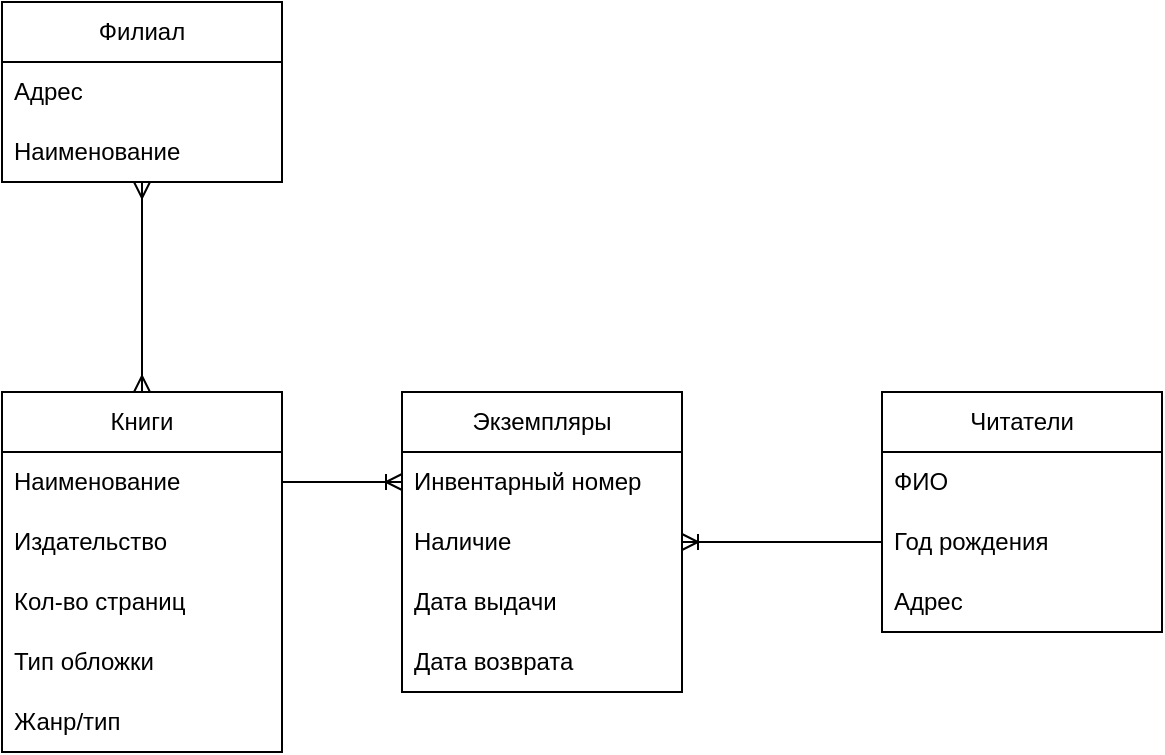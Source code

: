 <mxfile version="24.4.0" type="device">
  <diagram name="Страница — 1" id="7kIdqPs1XcDaO2PSS_tb">
    <mxGraphModel dx="1509" dy="824" grid="1" gridSize="10" guides="1" tooltips="1" connect="1" arrows="1" fold="1" page="1" pageScale="1" pageWidth="827" pageHeight="1169" math="0" shadow="0">
      <root>
        <mxCell id="0" />
        <mxCell id="1" parent="0" />
        <mxCell id="WGAlh1RUvDZKrFWjsx3Y-1" value="Филиал" style="swimlane;fontStyle=0;childLayout=stackLayout;horizontal=1;startSize=30;horizontalStack=0;resizeParent=1;resizeParentMax=0;resizeLast=0;collapsible=1;marginBottom=0;whiteSpace=wrap;html=1;" vertex="1" parent="1">
          <mxGeometry x="110" y="300" width="140" height="90" as="geometry" />
        </mxCell>
        <mxCell id="WGAlh1RUvDZKrFWjsx3Y-3" value="Адрес" style="text;strokeColor=none;fillColor=none;align=left;verticalAlign=middle;spacingLeft=4;spacingRight=4;overflow=hidden;points=[[0,0.5],[1,0.5]];portConstraint=eastwest;rotatable=0;whiteSpace=wrap;html=1;" vertex="1" parent="WGAlh1RUvDZKrFWjsx3Y-1">
          <mxGeometry y="30" width="140" height="30" as="geometry" />
        </mxCell>
        <mxCell id="WGAlh1RUvDZKrFWjsx3Y-45" value="Наименование" style="text;strokeColor=none;fillColor=none;align=left;verticalAlign=middle;spacingLeft=4;spacingRight=4;overflow=hidden;points=[[0,0.5],[1,0.5]];portConstraint=eastwest;rotatable=0;whiteSpace=wrap;html=1;" vertex="1" parent="WGAlh1RUvDZKrFWjsx3Y-1">
          <mxGeometry y="60" width="140" height="30" as="geometry" />
        </mxCell>
        <mxCell id="WGAlh1RUvDZKrFWjsx3Y-8" value="Читатели" style="swimlane;fontStyle=0;childLayout=stackLayout;horizontal=1;startSize=30;horizontalStack=0;resizeParent=1;resizeParentMax=0;resizeLast=0;collapsible=1;marginBottom=0;whiteSpace=wrap;html=1;" vertex="1" parent="1">
          <mxGeometry x="550" y="495" width="140" height="120" as="geometry" />
        </mxCell>
        <mxCell id="WGAlh1RUvDZKrFWjsx3Y-9" value="ФИО" style="text;strokeColor=none;fillColor=none;align=left;verticalAlign=middle;spacingLeft=4;spacingRight=4;overflow=hidden;points=[[0,0.5],[1,0.5]];portConstraint=eastwest;rotatable=0;whiteSpace=wrap;html=1;" vertex="1" parent="WGAlh1RUvDZKrFWjsx3Y-8">
          <mxGeometry y="30" width="140" height="30" as="geometry" />
        </mxCell>
        <mxCell id="WGAlh1RUvDZKrFWjsx3Y-10" value="Год рождения" style="text;strokeColor=none;fillColor=none;align=left;verticalAlign=middle;spacingLeft=4;spacingRight=4;overflow=hidden;points=[[0,0.5],[1,0.5]];portConstraint=eastwest;rotatable=0;whiteSpace=wrap;html=1;" vertex="1" parent="WGAlh1RUvDZKrFWjsx3Y-8">
          <mxGeometry y="60" width="140" height="30" as="geometry" />
        </mxCell>
        <mxCell id="WGAlh1RUvDZKrFWjsx3Y-53" value="Адрес" style="text;strokeColor=none;fillColor=none;align=left;verticalAlign=middle;spacingLeft=4;spacingRight=4;overflow=hidden;points=[[0,0.5],[1,0.5]];portConstraint=eastwest;rotatable=0;whiteSpace=wrap;html=1;" vertex="1" parent="WGAlh1RUvDZKrFWjsx3Y-8">
          <mxGeometry y="90" width="140" height="30" as="geometry" />
        </mxCell>
        <mxCell id="WGAlh1RUvDZKrFWjsx3Y-19" value="Экземпляры" style="swimlane;fontStyle=0;childLayout=stackLayout;horizontal=1;startSize=30;horizontalStack=0;resizeParent=1;resizeParentMax=0;resizeLast=0;collapsible=1;marginBottom=0;whiteSpace=wrap;html=1;" vertex="1" parent="1">
          <mxGeometry x="310" y="495" width="140" height="150" as="geometry" />
        </mxCell>
        <mxCell id="WGAlh1RUvDZKrFWjsx3Y-20" value="Инвентарный номер" style="text;strokeColor=none;fillColor=none;align=left;verticalAlign=middle;spacingLeft=4;spacingRight=4;overflow=hidden;points=[[0,0.5],[1,0.5]];portConstraint=eastwest;rotatable=0;whiteSpace=wrap;html=1;" vertex="1" parent="WGAlh1RUvDZKrFWjsx3Y-19">
          <mxGeometry y="30" width="140" height="30" as="geometry" />
        </mxCell>
        <mxCell id="WGAlh1RUvDZKrFWjsx3Y-21" value="Наличие" style="text;strokeColor=none;fillColor=none;align=left;verticalAlign=middle;spacingLeft=4;spacingRight=4;overflow=hidden;points=[[0,0.5],[1,0.5]];portConstraint=eastwest;rotatable=0;whiteSpace=wrap;html=1;" vertex="1" parent="WGAlh1RUvDZKrFWjsx3Y-19">
          <mxGeometry y="60" width="140" height="30" as="geometry" />
        </mxCell>
        <mxCell id="WGAlh1RUvDZKrFWjsx3Y-48" value="Дата выдачи" style="text;strokeColor=none;fillColor=none;align=left;verticalAlign=middle;spacingLeft=4;spacingRight=4;overflow=hidden;points=[[0,0.5],[1,0.5]];portConstraint=eastwest;rotatable=0;whiteSpace=wrap;html=1;" vertex="1" parent="WGAlh1RUvDZKrFWjsx3Y-19">
          <mxGeometry y="90" width="140" height="30" as="geometry" />
        </mxCell>
        <mxCell id="WGAlh1RUvDZKrFWjsx3Y-50" value="Дата возврата" style="text;strokeColor=none;fillColor=none;align=left;verticalAlign=middle;spacingLeft=4;spacingRight=4;overflow=hidden;points=[[0,0.5],[1,0.5]];portConstraint=eastwest;rotatable=0;whiteSpace=wrap;html=1;" vertex="1" parent="WGAlh1RUvDZKrFWjsx3Y-19">
          <mxGeometry y="120" width="140" height="30" as="geometry" />
        </mxCell>
        <mxCell id="WGAlh1RUvDZKrFWjsx3Y-26" value="Книги" style="swimlane;fontStyle=0;childLayout=stackLayout;horizontal=1;startSize=30;horizontalStack=0;resizeParent=1;resizeParentMax=0;resizeLast=0;collapsible=1;marginBottom=0;whiteSpace=wrap;html=1;" vertex="1" parent="1">
          <mxGeometry x="110" y="495" width="140" height="180" as="geometry" />
        </mxCell>
        <mxCell id="WGAlh1RUvDZKrFWjsx3Y-27" value="Наименование" style="text;strokeColor=none;fillColor=none;align=left;verticalAlign=middle;spacingLeft=4;spacingRight=4;overflow=hidden;points=[[0,0.5],[1,0.5]];portConstraint=eastwest;rotatable=0;whiteSpace=wrap;html=1;" vertex="1" parent="WGAlh1RUvDZKrFWjsx3Y-26">
          <mxGeometry y="30" width="140" height="30" as="geometry" />
        </mxCell>
        <mxCell id="WGAlh1RUvDZKrFWjsx3Y-28" value="Издательство" style="text;strokeColor=none;fillColor=none;align=left;verticalAlign=middle;spacingLeft=4;spacingRight=4;overflow=hidden;points=[[0,0.5],[1,0.5]];portConstraint=eastwest;rotatable=0;whiteSpace=wrap;html=1;" vertex="1" parent="WGAlh1RUvDZKrFWjsx3Y-26">
          <mxGeometry y="60" width="140" height="30" as="geometry" />
        </mxCell>
        <mxCell id="WGAlh1RUvDZKrFWjsx3Y-46" value="Кол-во страниц" style="text;strokeColor=none;fillColor=none;align=left;verticalAlign=middle;spacingLeft=4;spacingRight=4;overflow=hidden;points=[[0,0.5],[1,0.5]];portConstraint=eastwest;rotatable=0;whiteSpace=wrap;html=1;" vertex="1" parent="WGAlh1RUvDZKrFWjsx3Y-26">
          <mxGeometry y="90" width="140" height="30" as="geometry" />
        </mxCell>
        <mxCell id="WGAlh1RUvDZKrFWjsx3Y-58" value="Тип обложки" style="text;strokeColor=none;fillColor=none;align=left;verticalAlign=middle;spacingLeft=4;spacingRight=4;overflow=hidden;points=[[0,0.5],[1,0.5]];portConstraint=eastwest;rotatable=0;whiteSpace=wrap;html=1;" vertex="1" parent="WGAlh1RUvDZKrFWjsx3Y-26">
          <mxGeometry y="120" width="140" height="30" as="geometry" />
        </mxCell>
        <mxCell id="WGAlh1RUvDZKrFWjsx3Y-47" value="Жанр/тип" style="text;strokeColor=none;fillColor=none;align=left;verticalAlign=middle;spacingLeft=4;spacingRight=4;overflow=hidden;points=[[0,0.5],[1,0.5]];portConstraint=eastwest;rotatable=0;whiteSpace=wrap;html=1;" vertex="1" parent="WGAlh1RUvDZKrFWjsx3Y-26">
          <mxGeometry y="150" width="140" height="30" as="geometry" />
        </mxCell>
        <mxCell id="WGAlh1RUvDZKrFWjsx3Y-32" value="" style="edgeStyle=entityRelationEdgeStyle;fontSize=12;html=1;endArrow=ERoneToMany;rounded=0;exitX=0;exitY=0.5;exitDx=0;exitDy=0;" edge="1" parent="1" source="WGAlh1RUvDZKrFWjsx3Y-10" target="WGAlh1RUvDZKrFWjsx3Y-21">
          <mxGeometry width="100" height="100" relative="1" as="geometry">
            <mxPoint x="364" y="730" as="sourcePoint" />
            <mxPoint x="464" y="630" as="targetPoint" />
          </mxGeometry>
        </mxCell>
        <mxCell id="WGAlh1RUvDZKrFWjsx3Y-34" value="" style="edgeStyle=entityRelationEdgeStyle;fontSize=12;html=1;endArrow=ERoneToMany;rounded=0;exitX=1;exitY=0.5;exitDx=0;exitDy=0;entryX=0;entryY=0.5;entryDx=0;entryDy=0;" edge="1" parent="1" source="WGAlh1RUvDZKrFWjsx3Y-27" target="WGAlh1RUvDZKrFWjsx3Y-20">
          <mxGeometry width="100" height="100" relative="1" as="geometry">
            <mxPoint x="550" y="460" as="sourcePoint" />
            <mxPoint x="650" y="360" as="targetPoint" />
          </mxGeometry>
        </mxCell>
        <mxCell id="WGAlh1RUvDZKrFWjsx3Y-59" value="" style="fontSize=12;html=1;endArrow=ERmany;startArrow=ERmany;rounded=0;exitX=0.5;exitY=0;exitDx=0;exitDy=0;" edge="1" parent="1" source="WGAlh1RUvDZKrFWjsx3Y-26">
          <mxGeometry width="100" height="100" relative="1" as="geometry">
            <mxPoint x="250" y="690" as="sourcePoint" />
            <mxPoint x="180" y="390" as="targetPoint" />
          </mxGeometry>
        </mxCell>
      </root>
    </mxGraphModel>
  </diagram>
</mxfile>
